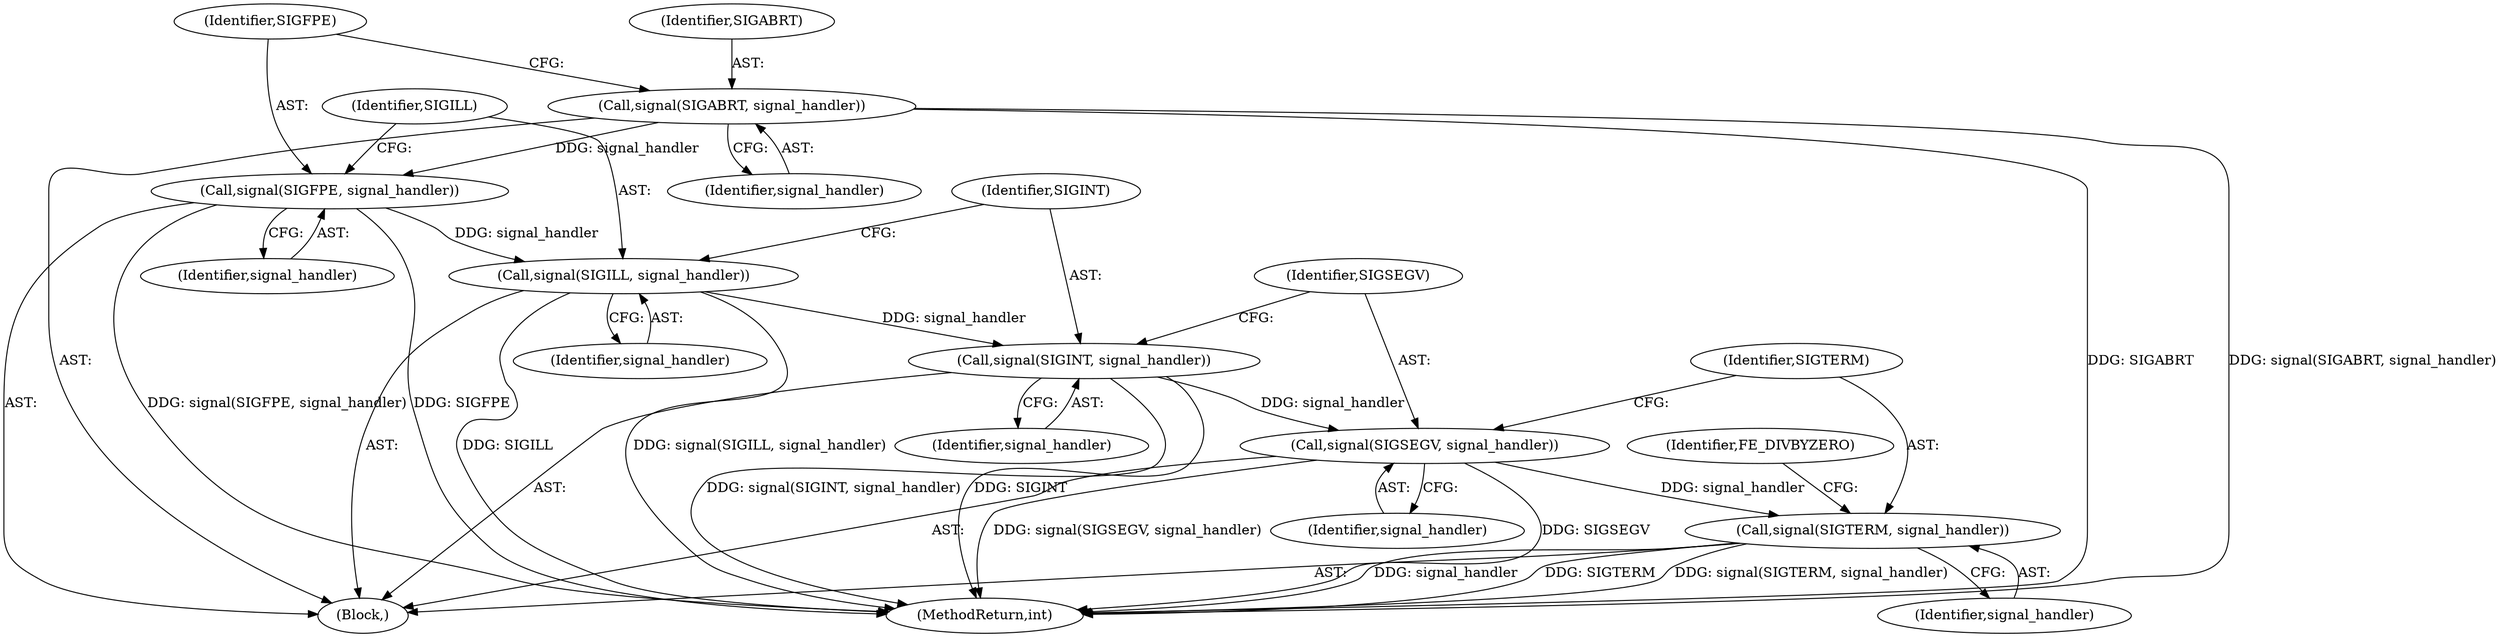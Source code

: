 digraph "0_Android_9d4853418ab2f754c2b63e091c29c5529b8b86ca_94@API" {
"1000189" [label="(Call,signal(SIGTERM, signal_handler))"];
"1000186" [label="(Call,signal(SIGSEGV, signal_handler))"];
"1000183" [label="(Call,signal(SIGINT, signal_handler))"];
"1000180" [label="(Call,signal(SIGILL, signal_handler))"];
"1000177" [label="(Call,signal(SIGFPE, signal_handler))"];
"1000174" [label="(Call,signal(SIGABRT, signal_handler))"];
"1000189" [label="(Call,signal(SIGTERM, signal_handler))"];
"1000178" [label="(Identifier,SIGFPE)"];
"1000191" [label="(Identifier,signal_handler)"];
"1000186" [label="(Call,signal(SIGSEGV, signal_handler))"];
"1000182" [label="(Identifier,signal_handler)"];
"1000187" [label="(Identifier,SIGSEGV)"];
"1000180" [label="(Call,signal(SIGILL, signal_handler))"];
"1000174" [label="(Call,signal(SIGABRT, signal_handler))"];
"1000188" [label="(Identifier,signal_handler)"];
"1000194" [label="(Identifier,FE_DIVBYZERO)"];
"1000184" [label="(Identifier,SIGINT)"];
"1000183" [label="(Call,signal(SIGINT, signal_handler))"];
"1000179" [label="(Identifier,signal_handler)"];
"1000181" [label="(Identifier,SIGILL)"];
"1000176" [label="(Identifier,signal_handler)"];
"1000190" [label="(Identifier,SIGTERM)"];
"1000185" [label="(Identifier,signal_handler)"];
"1000175" [label="(Identifier,SIGABRT)"];
"1000149" [label="(Block,)"];
"1001841" [label="(MethodReturn,int)"];
"1000177" [label="(Call,signal(SIGFPE, signal_handler))"];
"1000189" -> "1000149"  [label="AST: "];
"1000189" -> "1000191"  [label="CFG: "];
"1000190" -> "1000189"  [label="AST: "];
"1000191" -> "1000189"  [label="AST: "];
"1000194" -> "1000189"  [label="CFG: "];
"1000189" -> "1001841"  [label="DDG: SIGTERM"];
"1000189" -> "1001841"  [label="DDG: signal(SIGTERM, signal_handler)"];
"1000189" -> "1001841"  [label="DDG: signal_handler"];
"1000186" -> "1000189"  [label="DDG: signal_handler"];
"1000186" -> "1000149"  [label="AST: "];
"1000186" -> "1000188"  [label="CFG: "];
"1000187" -> "1000186"  [label="AST: "];
"1000188" -> "1000186"  [label="AST: "];
"1000190" -> "1000186"  [label="CFG: "];
"1000186" -> "1001841"  [label="DDG: signal(SIGSEGV, signal_handler)"];
"1000186" -> "1001841"  [label="DDG: SIGSEGV"];
"1000183" -> "1000186"  [label="DDG: signal_handler"];
"1000183" -> "1000149"  [label="AST: "];
"1000183" -> "1000185"  [label="CFG: "];
"1000184" -> "1000183"  [label="AST: "];
"1000185" -> "1000183"  [label="AST: "];
"1000187" -> "1000183"  [label="CFG: "];
"1000183" -> "1001841"  [label="DDG: SIGINT"];
"1000183" -> "1001841"  [label="DDG: signal(SIGINT, signal_handler)"];
"1000180" -> "1000183"  [label="DDG: signal_handler"];
"1000180" -> "1000149"  [label="AST: "];
"1000180" -> "1000182"  [label="CFG: "];
"1000181" -> "1000180"  [label="AST: "];
"1000182" -> "1000180"  [label="AST: "];
"1000184" -> "1000180"  [label="CFG: "];
"1000180" -> "1001841"  [label="DDG: SIGILL"];
"1000180" -> "1001841"  [label="DDG: signal(SIGILL, signal_handler)"];
"1000177" -> "1000180"  [label="DDG: signal_handler"];
"1000177" -> "1000149"  [label="AST: "];
"1000177" -> "1000179"  [label="CFG: "];
"1000178" -> "1000177"  [label="AST: "];
"1000179" -> "1000177"  [label="AST: "];
"1000181" -> "1000177"  [label="CFG: "];
"1000177" -> "1001841"  [label="DDG: SIGFPE"];
"1000177" -> "1001841"  [label="DDG: signal(SIGFPE, signal_handler)"];
"1000174" -> "1000177"  [label="DDG: signal_handler"];
"1000174" -> "1000149"  [label="AST: "];
"1000174" -> "1000176"  [label="CFG: "];
"1000175" -> "1000174"  [label="AST: "];
"1000176" -> "1000174"  [label="AST: "];
"1000178" -> "1000174"  [label="CFG: "];
"1000174" -> "1001841"  [label="DDG: signal(SIGABRT, signal_handler)"];
"1000174" -> "1001841"  [label="DDG: SIGABRT"];
}
